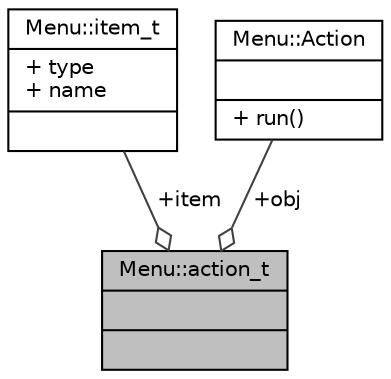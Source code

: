 digraph "Menu::action_t"
{
  edge [fontname="Helvetica",fontsize="10",labelfontname="Helvetica",labelfontsize="10"];
  node [fontname="Helvetica",fontsize="10",shape=record];
  Node1 [label="{Menu::action_t\n||}",height=0.2,width=0.4,color="black", fillcolor="grey75", style="filled", fontcolor="black"];
  Node2 -> Node1 [color="grey25",fontsize="10",style="solid",label=" +item" ,arrowhead="odiamond",fontname="Helvetica"];
  Node2 [label="{Menu::item_t\n|+ type\l+ name\l|}",height=0.2,width=0.4,color="black", fillcolor="white", style="filled",URL="$df/d93/structMenu_1_1item__t.html"];
  Node3 -> Node1 [color="grey25",fontsize="10",style="solid",label=" +obj" ,arrowhead="odiamond",fontname="Helvetica"];
  Node3 [label="{Menu::Action\n||+ run()\l}",height=0.2,width=0.4,color="black", fillcolor="white", style="filled",URL="$d7/d1a/classMenu_1_1Action.html"];
}
